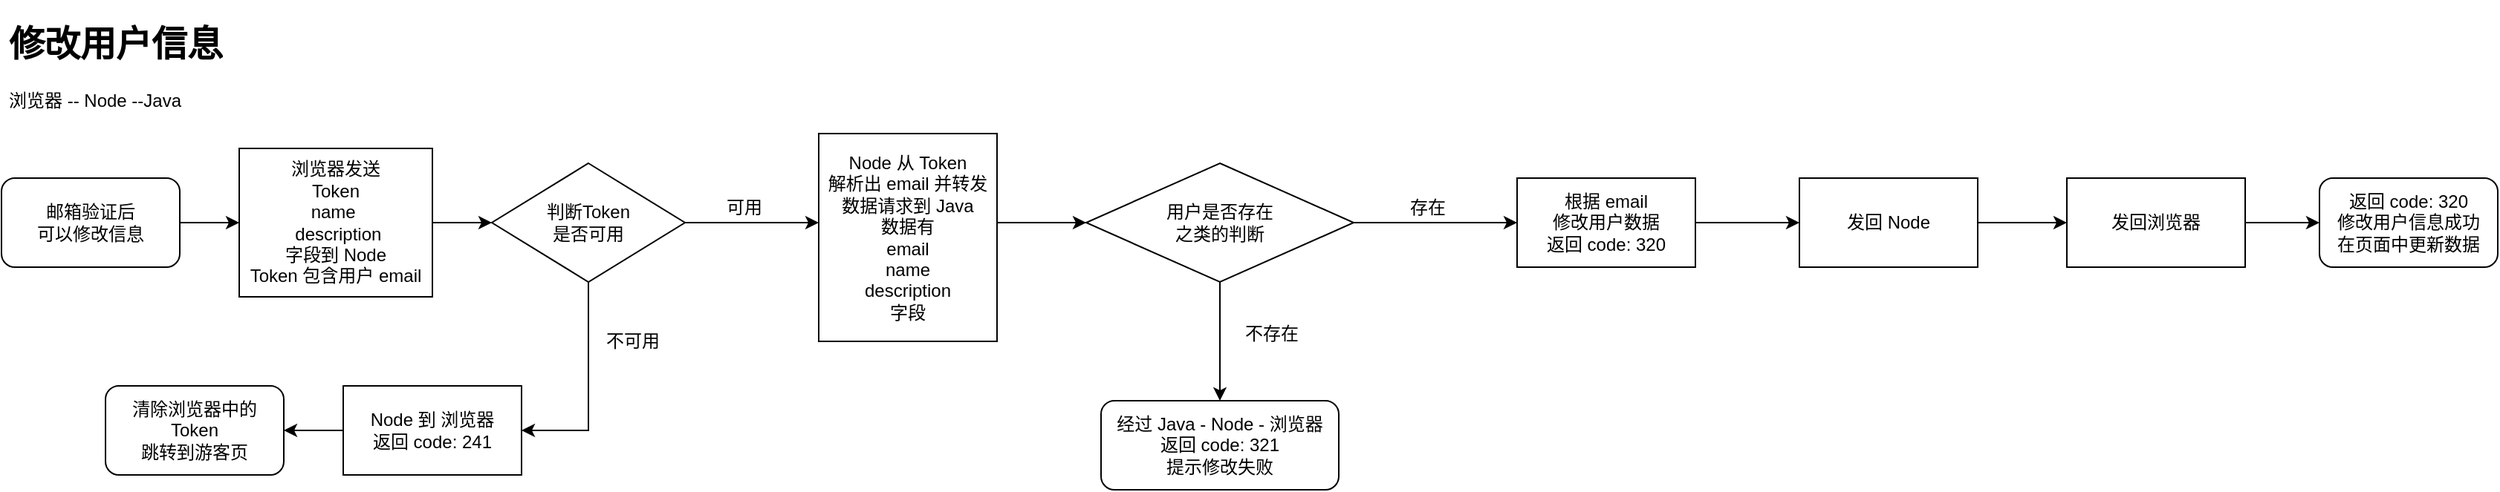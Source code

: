 <mxfile version="13.0.3" type="device"><diagram id="7bAXrIPIZU65n2M3OCyO" name="第 1 页"><mxGraphModel dx="1024" dy="592" grid="1" gridSize="10" guides="1" tooltips="1" connect="1" arrows="1" fold="1" page="1" pageScale="1" pageWidth="4000" pageHeight="1920" math="0" shadow="0"><root><mxCell id="0"/><mxCell id="1" parent="0"/><mxCell id="XnF8Y5QSWVlfnxgKU0xE-1" value="&lt;h1&gt;修改用户信息&lt;/h1&gt;&lt;p&gt;浏览器 -- Node --Java&lt;/p&gt;&lt;p&gt;&lt;br&gt;&lt;/p&gt;" style="text;html=1;strokeColor=none;fillColor=none;spacing=5;spacingTop=-20;whiteSpace=wrap;overflow=hidden;rounded=0;" parent="1" vertex="1"><mxGeometry x="60" y="140" width="190" height="80" as="geometry"/></mxCell><mxCell id="XnF8Y5QSWVlfnxgKU0xE-2" style="edgeStyle=orthogonalEdgeStyle;rounded=0;orthogonalLoop=1;jettySize=auto;html=1;entryX=0;entryY=0.5;entryDx=0;entryDy=0;" parent="1" source="XnF8Y5QSWVlfnxgKU0xE-3" target="XnF8Y5QSWVlfnxgKU0xE-8" edge="1"><mxGeometry relative="1" as="geometry"/></mxCell><mxCell id="XnF8Y5QSWVlfnxgKU0xE-3" value="浏览器发送 &lt;br&gt;Token &lt;br&gt;name&amp;nbsp;&lt;br&gt;&amp;nbsp;description &lt;br&gt;字段到 Node&lt;br&gt;Token 包含用户 email" style="rounded=0;whiteSpace=wrap;html=1;" parent="1" vertex="1"><mxGeometry x="220" y="230" width="130" height="100" as="geometry"/></mxCell><mxCell id="XnF8Y5QSWVlfnxgKU0xE-4" style="edgeStyle=orthogonalEdgeStyle;rounded=0;orthogonalLoop=1;jettySize=auto;html=1;entryX=0;entryY=0.5;entryDx=0;entryDy=0;" parent="1" source="XnF8Y5QSWVlfnxgKU0xE-5" target="XnF8Y5QSWVlfnxgKU0xE-3" edge="1"><mxGeometry relative="1" as="geometry"/></mxCell><mxCell id="XnF8Y5QSWVlfnxgKU0xE-5" value="邮箱验证后&lt;br&gt;可以修改信息" style="rounded=1;whiteSpace=wrap;html=1;" parent="1" vertex="1"><mxGeometry x="60" y="250" width="120" height="60" as="geometry"/></mxCell><mxCell id="XnF8Y5QSWVlfnxgKU0xE-6" style="edgeStyle=orthogonalEdgeStyle;rounded=0;orthogonalLoop=1;jettySize=auto;html=1;" parent="1" source="XnF8Y5QSWVlfnxgKU0xE-8" edge="1"><mxGeometry relative="1" as="geometry"><mxPoint x="410" y="420" as="targetPoint"/><Array as="points"><mxPoint x="455" y="420"/></Array></mxGeometry></mxCell><mxCell id="XnF8Y5QSWVlfnxgKU0xE-7" style="edgeStyle=orthogonalEdgeStyle;rounded=0;orthogonalLoop=1;jettySize=auto;html=1;entryX=0;entryY=0.5;entryDx=0;entryDy=0;" parent="1" source="XnF8Y5QSWVlfnxgKU0xE-8" edge="1"><mxGeometry relative="1" as="geometry"><mxPoint x="610" y="280" as="targetPoint"/></mxGeometry></mxCell><mxCell id="XnF8Y5QSWVlfnxgKU0xE-8" value="判断Token &lt;br&gt;是否可用" style="rhombus;whiteSpace=wrap;html=1;" parent="1" vertex="1"><mxGeometry x="390" y="240" width="130" height="80" as="geometry"/></mxCell><mxCell id="XnF8Y5QSWVlfnxgKU0xE-9" value="不可用" style="text;html=1;strokeColor=none;fillColor=none;align=center;verticalAlign=middle;whiteSpace=wrap;rounded=0;" parent="1" vertex="1"><mxGeometry x="450" y="350" width="70" height="20" as="geometry"/></mxCell><mxCell id="XnF8Y5QSWVlfnxgKU0xE-10" value="可用" style="text;html=1;strokeColor=none;fillColor=none;align=center;verticalAlign=middle;whiteSpace=wrap;rounded=0;" parent="1" vertex="1"><mxGeometry x="540" y="260" width="40" height="20" as="geometry"/></mxCell><mxCell id="XnF8Y5QSWVlfnxgKU0xE-13" style="edgeStyle=orthogonalEdgeStyle;rounded=0;orthogonalLoop=1;jettySize=auto;html=1;entryX=0;entryY=0.5;entryDx=0;entryDy=0;" parent="1" source="XnF8Y5QSWVlfnxgKU0xE-14" target="XnF8Y5QSWVlfnxgKU0xE-17" edge="1"><mxGeometry relative="1" as="geometry"><Array as="points"><mxPoint x="750" y="280"/><mxPoint x="750" y="280"/></Array></mxGeometry></mxCell><mxCell id="XnF8Y5QSWVlfnxgKU0xE-14" value="Node 从 Token &lt;br&gt;解析出 email 并转发&lt;br&gt;数据请求到 Java&lt;br&gt;数据有 &lt;br&gt;email&lt;br&gt;name&lt;br&gt;description&lt;br&gt;字段" style="rounded=0;whiteSpace=wrap;html=1;" parent="1" vertex="1"><mxGeometry x="610" y="220" width="120" height="140" as="geometry"/></mxCell><mxCell id="XnF8Y5QSWVlfnxgKU0xE-15" style="edgeStyle=orthogonalEdgeStyle;rounded=0;orthogonalLoop=1;jettySize=auto;html=1;" parent="1" source="XnF8Y5QSWVlfnxgKU0xE-17" edge="1"><mxGeometry relative="1" as="geometry"><mxPoint x="1080" y="280" as="targetPoint"/></mxGeometry></mxCell><mxCell id="XnF8Y5QSWVlfnxgKU0xE-16" style="edgeStyle=orthogonalEdgeStyle;rounded=0;orthogonalLoop=1;jettySize=auto;html=1;entryX=0.5;entryY=0;entryDx=0;entryDy=0;" parent="1" source="XnF8Y5QSWVlfnxgKU0xE-17" target="XnF8Y5QSWVlfnxgKU0xE-20" edge="1"><mxGeometry relative="1" as="geometry"><mxPoint x="1070" y="400" as="targetPoint"/><Array as="points"/></mxGeometry></mxCell><mxCell id="XnF8Y5QSWVlfnxgKU0xE-17" value="用户是否存在&lt;br&gt;之类的判断" style="rhombus;whiteSpace=wrap;html=1;" parent="1" vertex="1"><mxGeometry x="790" y="240" width="180" height="80" as="geometry"/></mxCell><mxCell id="XnF8Y5QSWVlfnxgKU0xE-18" value="存在" style="text;html=1;strokeColor=none;fillColor=none;align=center;verticalAlign=middle;whiteSpace=wrap;rounded=0;" parent="1" vertex="1"><mxGeometry x="990" y="260" width="60" height="20" as="geometry"/></mxCell><mxCell id="XnF8Y5QSWVlfnxgKU0xE-19" value="不存在" style="text;html=1;strokeColor=none;fillColor=none;align=center;verticalAlign=middle;whiteSpace=wrap;rounded=0;" parent="1" vertex="1"><mxGeometry x="880" y="340" width="70" height="30" as="geometry"/></mxCell><mxCell id="XnF8Y5QSWVlfnxgKU0xE-20" value="经过 Java - Node - 浏览器&lt;br&gt;返回 code: 321&lt;br&gt;提示修改失败" style="rounded=1;whiteSpace=wrap;html=1;" parent="1" vertex="1"><mxGeometry x="800" y="400" width="160" height="60" as="geometry"/></mxCell><mxCell id="XnF8Y5QSWVlfnxgKU0xE-36" style="edgeStyle=orthogonalEdgeStyle;rounded=0;orthogonalLoop=1;jettySize=auto;html=1;entryX=0;entryY=0.5;entryDx=0;entryDy=0;" parent="1" source="XnF8Y5QSWVlfnxgKU0xE-22" target="XnF8Y5QSWVlfnxgKU0xE-26" edge="1"><mxGeometry relative="1" as="geometry"/></mxCell><mxCell id="XnF8Y5QSWVlfnxgKU0xE-22" value="根据 email&lt;br&gt;修改用户数据&lt;br&gt;返回 code: 320" style="rounded=0;whiteSpace=wrap;html=1;" parent="1" vertex="1"><mxGeometry x="1080" y="250" width="120" height="60" as="geometry"/></mxCell><mxCell id="XnF8Y5QSWVlfnxgKU0xE-44" style="edgeStyle=orthogonalEdgeStyle;rounded=0;orthogonalLoop=1;jettySize=auto;html=1;entryX=0;entryY=0.5;entryDx=0;entryDy=0;" parent="1" source="XnF8Y5QSWVlfnxgKU0xE-26" target="XnF8Y5QSWVlfnxgKU0xE-28" edge="1"><mxGeometry relative="1" as="geometry"/></mxCell><mxCell id="XnF8Y5QSWVlfnxgKU0xE-26" value="发回 Node" style="rounded=0;whiteSpace=wrap;html=1;" parent="1" vertex="1"><mxGeometry x="1270" y="250" width="120" height="60" as="geometry"/></mxCell><mxCell id="XnF8Y5QSWVlfnxgKU0xE-45" style="edgeStyle=orthogonalEdgeStyle;rounded=0;orthogonalLoop=1;jettySize=auto;html=1;entryX=0;entryY=0.5;entryDx=0;entryDy=0;" parent="1" source="XnF8Y5QSWVlfnxgKU0xE-28" target="XnF8Y5QSWVlfnxgKU0xE-29" edge="1"><mxGeometry relative="1" as="geometry"/></mxCell><mxCell id="XnF8Y5QSWVlfnxgKU0xE-28" value="发回浏览器" style="rounded=0;whiteSpace=wrap;html=1;" parent="1" vertex="1"><mxGeometry x="1450" y="250" width="120" height="60" as="geometry"/></mxCell><mxCell id="XnF8Y5QSWVlfnxgKU0xE-29" value="返回 code: 320&lt;br&gt;修改用户信息成功&lt;br&gt;在页面中更新数据" style="rounded=1;whiteSpace=wrap;html=1;" parent="1" vertex="1"><mxGeometry x="1620" y="250" width="120" height="60" as="geometry"/></mxCell><mxCell id="XnF8Y5QSWVlfnxgKU0xE-40" value="&lt;span&gt;清除浏览器中的 Token&lt;/span&gt;&lt;br&gt;&lt;span&gt;跳转到游客页&lt;/span&gt;" style="rounded=1;whiteSpace=wrap;html=1;" parent="1" vertex="1"><mxGeometry x="130" y="390" width="120" height="60" as="geometry"/></mxCell><mxCell id="XnF8Y5QSWVlfnxgKU0xE-43" style="edgeStyle=orthogonalEdgeStyle;rounded=0;orthogonalLoop=1;jettySize=auto;html=1;entryX=1;entryY=0.5;entryDx=0;entryDy=0;" parent="1" source="XnF8Y5QSWVlfnxgKU0xE-42" target="XnF8Y5QSWVlfnxgKU0xE-40" edge="1"><mxGeometry relative="1" as="geometry"/></mxCell><mxCell id="XnF8Y5QSWVlfnxgKU0xE-42" value="Node 到 浏览器&lt;br&gt;返回 code: 241" style="rounded=0;whiteSpace=wrap;html=1;" parent="1" vertex="1"><mxGeometry x="290" y="390" width="120" height="60" as="geometry"/></mxCell><mxCell id="KARY3ac80VlEY_Xb7k9x-1" style="edgeStyle=orthogonalEdgeStyle;rounded=0;orthogonalLoop=1;jettySize=auto;html=1;exitX=0.5;exitY=1;exitDx=0;exitDy=0;" parent="1" source="XnF8Y5QSWVlfnxgKU0xE-14" target="XnF8Y5QSWVlfnxgKU0xE-14" edge="1"><mxGeometry relative="1" as="geometry"/></mxCell></root></mxGraphModel></diagram></mxfile>